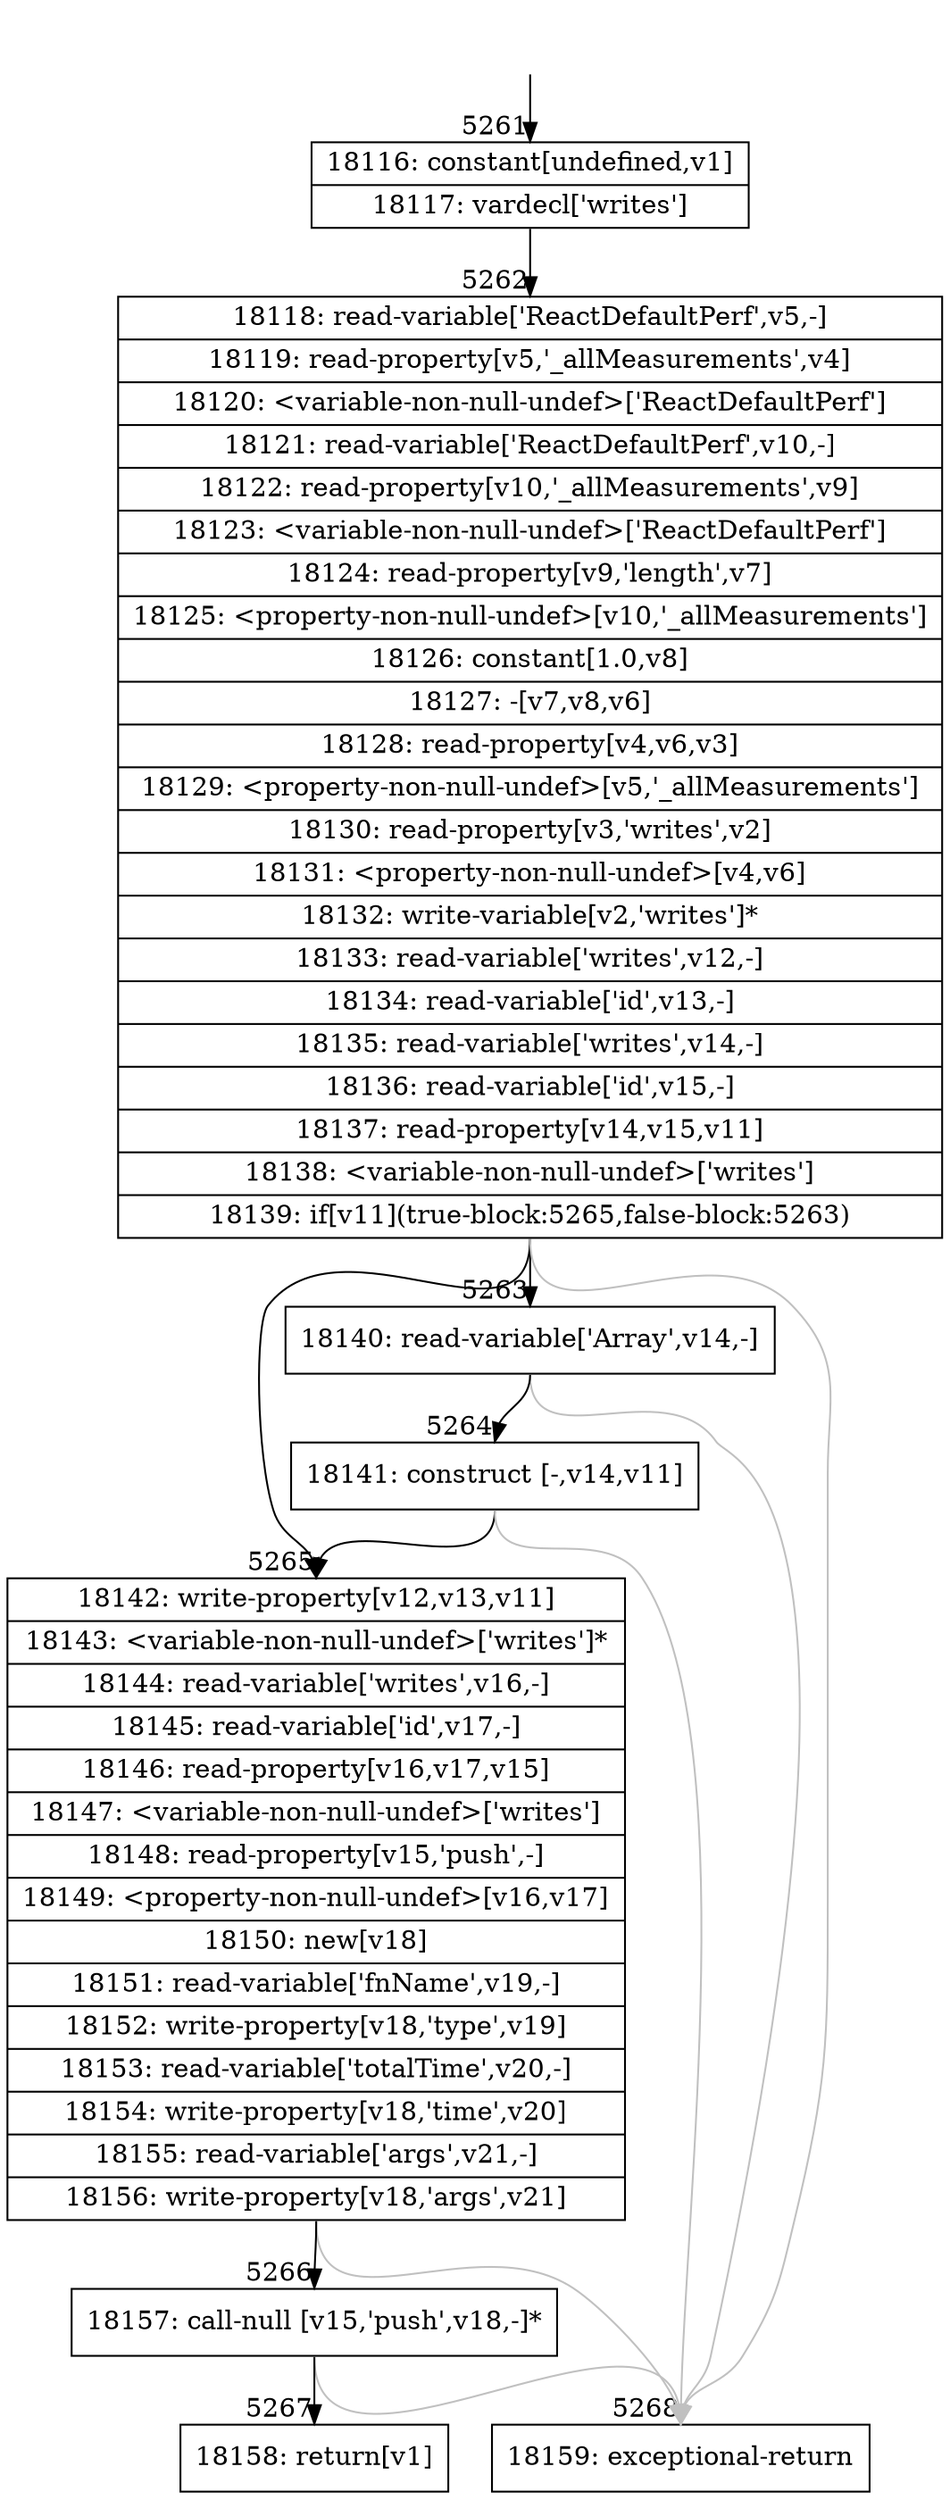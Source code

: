 digraph {
rankdir="TD"
BB_entry358[shape=none,label=""];
BB_entry358 -> BB5261 [tailport=s, headport=n, headlabel="    5261"]
BB5261 [shape=record label="{18116: constant[undefined,v1]|18117: vardecl['writes']}" ] 
BB5261 -> BB5262 [tailport=s, headport=n, headlabel="      5262"]
BB5262 [shape=record label="{18118: read-variable['ReactDefaultPerf',v5,-]|18119: read-property[v5,'_allMeasurements',v4]|18120: \<variable-non-null-undef\>['ReactDefaultPerf']|18121: read-variable['ReactDefaultPerf',v10,-]|18122: read-property[v10,'_allMeasurements',v9]|18123: \<variable-non-null-undef\>['ReactDefaultPerf']|18124: read-property[v9,'length',v7]|18125: \<property-non-null-undef\>[v10,'_allMeasurements']|18126: constant[1.0,v8]|18127: -[v7,v8,v6]|18128: read-property[v4,v6,v3]|18129: \<property-non-null-undef\>[v5,'_allMeasurements']|18130: read-property[v3,'writes',v2]|18131: \<property-non-null-undef\>[v4,v6]|18132: write-variable[v2,'writes']*|18133: read-variable['writes',v12,-]|18134: read-variable['id',v13,-]|18135: read-variable['writes',v14,-]|18136: read-variable['id',v15,-]|18137: read-property[v14,v15,v11]|18138: \<variable-non-null-undef\>['writes']|18139: if[v11](true-block:5265,false-block:5263)}" ] 
BB5262 -> BB5265 [tailport=s, headport=n, headlabel="      5265"]
BB5262 -> BB5263 [tailport=s, headport=n, headlabel="      5263"]
BB5262 -> BB5268 [tailport=s, headport=n, color=gray, headlabel="      5268"]
BB5263 [shape=record label="{18140: read-variable['Array',v14,-]}" ] 
BB5263 -> BB5264 [tailport=s, headport=n, headlabel="      5264"]
BB5263 -> BB5268 [tailport=s, headport=n, color=gray]
BB5264 [shape=record label="{18141: construct [-,v14,v11]}" ] 
BB5264 -> BB5265 [tailport=s, headport=n]
BB5264 -> BB5268 [tailport=s, headport=n, color=gray]
BB5265 [shape=record label="{18142: write-property[v12,v13,v11]|18143: \<variable-non-null-undef\>['writes']*|18144: read-variable['writes',v16,-]|18145: read-variable['id',v17,-]|18146: read-property[v16,v17,v15]|18147: \<variable-non-null-undef\>['writes']|18148: read-property[v15,'push',-]|18149: \<property-non-null-undef\>[v16,v17]|18150: new[v18]|18151: read-variable['fnName',v19,-]|18152: write-property[v18,'type',v19]|18153: read-variable['totalTime',v20,-]|18154: write-property[v18,'time',v20]|18155: read-variable['args',v21,-]|18156: write-property[v18,'args',v21]}" ] 
BB5265 -> BB5266 [tailport=s, headport=n, headlabel="      5266"]
BB5265 -> BB5268 [tailport=s, headport=n, color=gray]
BB5266 [shape=record label="{18157: call-null [v15,'push',v18,-]*}" ] 
BB5266 -> BB5267 [tailport=s, headport=n, headlabel="      5267"]
BB5266 -> BB5268 [tailport=s, headport=n, color=gray]
BB5267 [shape=record label="{18158: return[v1]}" ] 
BB5268 [shape=record label="{18159: exceptional-return}" ] 
//#$~ 9498
}
